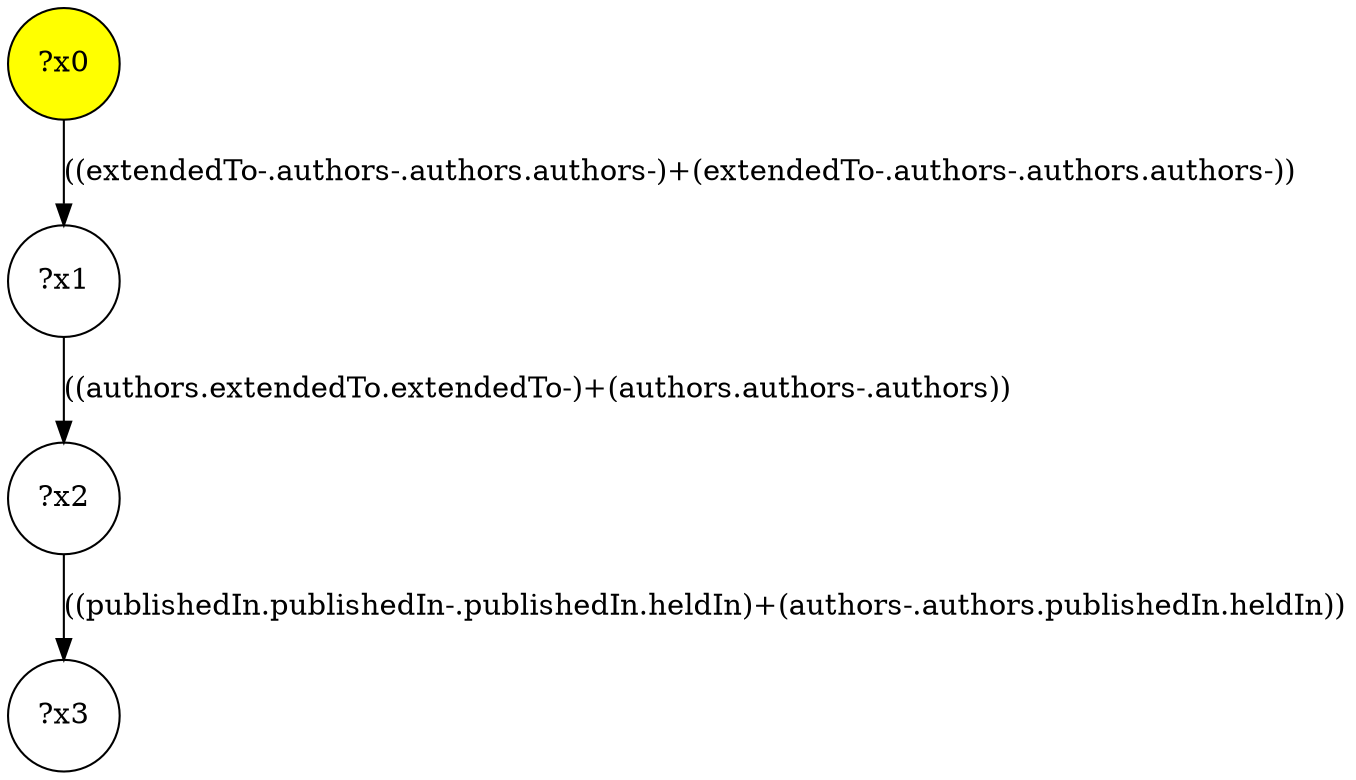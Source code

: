 digraph g {
	x0 [fillcolor="yellow", style="filled," shape=circle, label="?x0"];
	x1 [shape=circle, label="?x1"];
	x0 -> x1 [label="((extendedTo-.authors-.authors.authors-)+(extendedTo-.authors-.authors.authors-))"];
	x2 [shape=circle, label="?x2"];
	x1 -> x2 [label="((authors.extendedTo.extendedTo-)+(authors.authors-.authors))"];
	x3 [shape=circle, label="?x3"];
	x2 -> x3 [label="((publishedIn.publishedIn-.publishedIn.heldIn)+(authors-.authors.publishedIn.heldIn))"];
}
